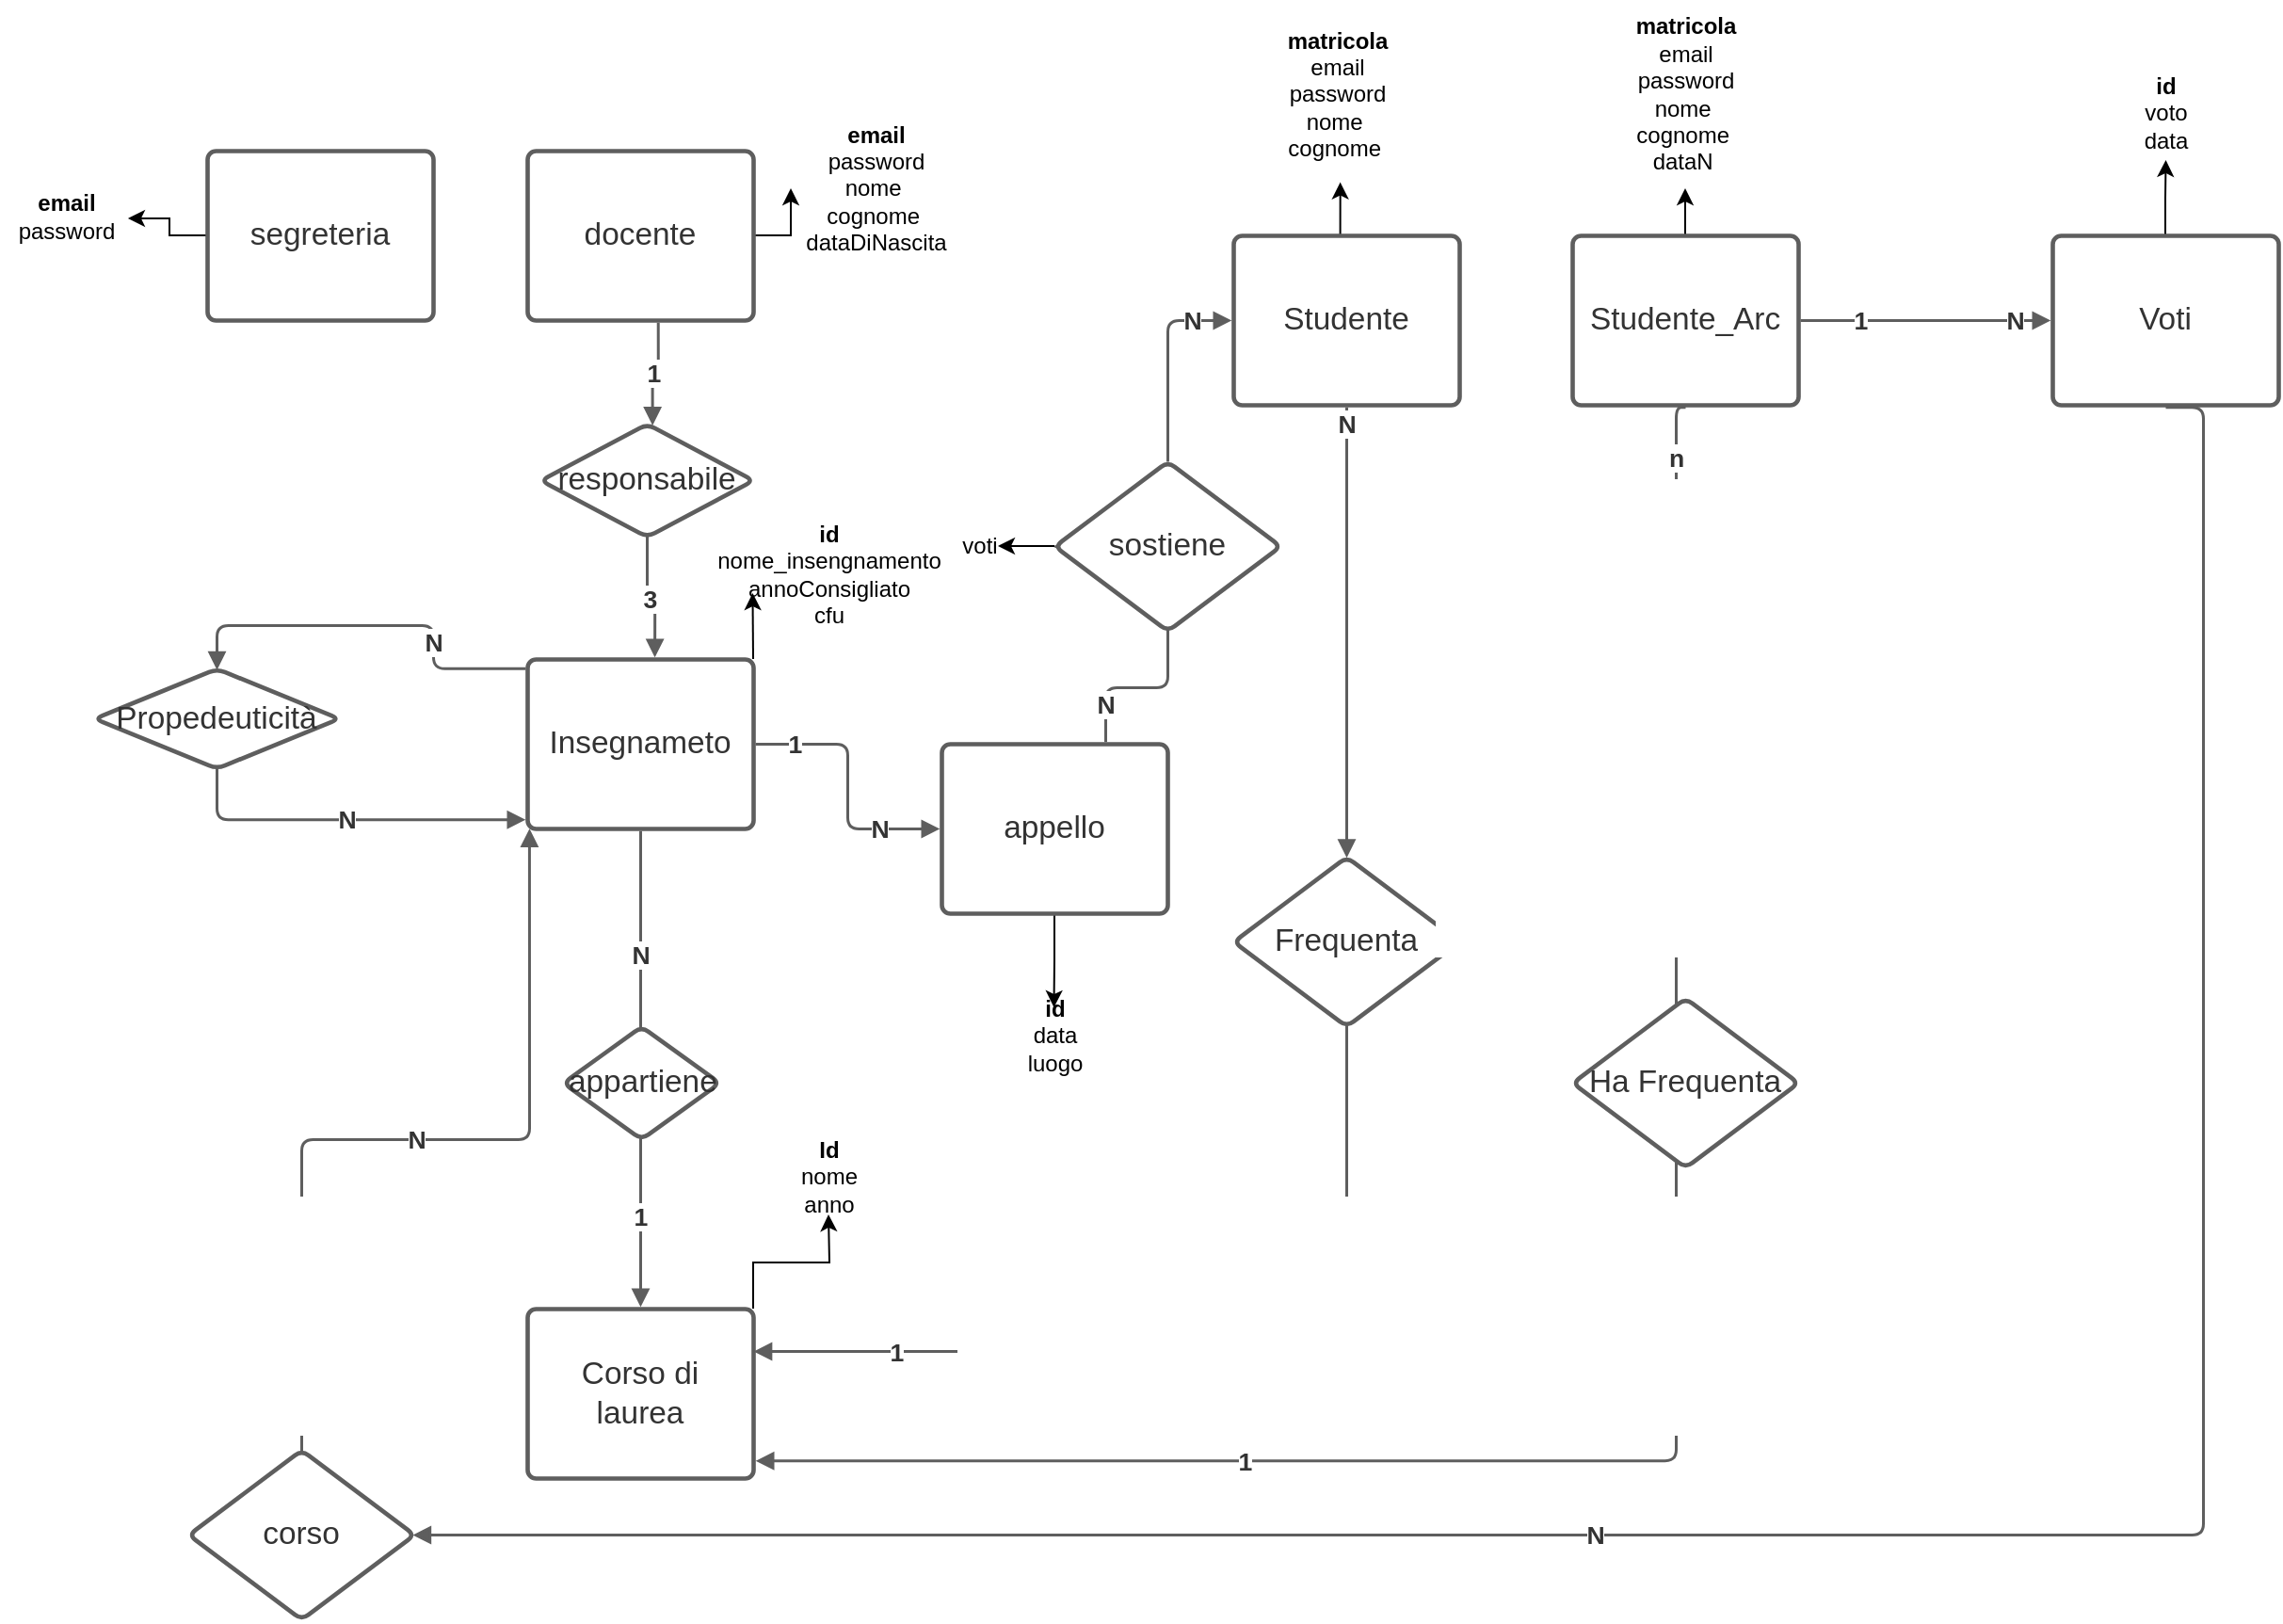 <mxfile version="21.5.0" type="github">
  <diagram name="Pagina-1" id="w800GUGEdYkLCCH2qPsL">
    <mxGraphModel dx="1434" dy="907" grid="1" gridSize="10" guides="1" tooltips="1" connect="1" arrows="1" fold="1" page="1" pageScale="1" pageWidth="827" pageHeight="1169" math="0" shadow="0">
      <root>
        <mxCell id="0" />
        <mxCell id="1" parent="0" />
        <mxCell id="9bhCN26Gut4c0zC6BwJP-162" value="" style="edgeStyle=orthogonalEdgeStyle;rounded=0;orthogonalLoop=1;jettySize=auto;html=1;entryX=0.971;entryY=0.525;entryDx=0;entryDy=0;entryPerimeter=0;" parent="1" source="9bhCN26Gut4c0zC6BwJP-110" target="9bhCN26Gut4c0zC6BwJP-164" edge="1">
          <mxGeometry relative="1" as="geometry" />
        </mxCell>
        <mxCell id="9bhCN26Gut4c0zC6BwJP-110" value="segreteria" style="html=1;overflow=block;blockSpacing=1;whiteSpace=wrap;fontSize=16.7;fontColor=#333333;spacing=9;strokeColor=#5e5e5e;strokeOpacity=100;rounded=1;absoluteArcSize=1;arcSize=9;strokeWidth=2.3;lucidId=B4OZR11qyAOo;" parent="1" vertex="1">
          <mxGeometry x="490" y="185" width="120" height="90" as="geometry" />
        </mxCell>
        <mxCell id="9bhCN26Gut4c0zC6BwJP-169" style="edgeStyle=orthogonalEdgeStyle;rounded=0;orthogonalLoop=1;jettySize=auto;html=1;exitX=1;exitY=0.5;exitDx=0;exitDy=0;" parent="1" source="9bhCN26Gut4c0zC6BwJP-111" target="9bhCN26Gut4c0zC6BwJP-166" edge="1">
          <mxGeometry relative="1" as="geometry" />
        </mxCell>
        <mxCell id="9bhCN26Gut4c0zC6BwJP-111" value="docente" style="html=1;overflow=block;blockSpacing=1;whiteSpace=wrap;fontSize=16.7;fontColor=#333333;spacing=9;strokeColor=#5e5e5e;strokeOpacity=100;rounded=1;absoluteArcSize=1;arcSize=9;strokeWidth=2.3;lucidId=B4OZd3HfxgaX;" parent="1" vertex="1">
          <mxGeometry x="660" y="185" width="120" height="90" as="geometry" />
        </mxCell>
        <mxCell id="9bhCN26Gut4c0zC6BwJP-171" style="edgeStyle=orthogonalEdgeStyle;rounded=0;orthogonalLoop=1;jettySize=auto;html=1;exitX=0.5;exitY=0;exitDx=0;exitDy=0;entryX=0.523;entryY=1.02;entryDx=0;entryDy=0;entryPerimeter=0;" parent="1" source="9bhCN26Gut4c0zC6BwJP-112" target="9bhCN26Gut4c0zC6BwJP-170" edge="1">
          <mxGeometry relative="1" as="geometry" />
        </mxCell>
        <mxCell id="9bhCN26Gut4c0zC6BwJP-112" value="Studente" style="html=1;overflow=block;blockSpacing=1;whiteSpace=wrap;fontSize=16.7;fontColor=#333333;spacing=9;strokeColor=#5e5e5e;strokeOpacity=100;rounded=1;absoluteArcSize=1;arcSize=9;strokeWidth=2.3;lucidId=B4OZTsSM7oOb;" parent="1" vertex="1">
          <mxGeometry x="1035" y="230" width="120" height="90" as="geometry" />
        </mxCell>
        <mxCell id="9bhCN26Gut4c0zC6BwJP-176" style="edgeStyle=orthogonalEdgeStyle;rounded=0;orthogonalLoop=1;jettySize=auto;html=1;exitX=1;exitY=0;exitDx=0;exitDy=0;" parent="1" source="9bhCN26Gut4c0zC6BwJP-113" edge="1">
          <mxGeometry relative="1" as="geometry">
            <mxPoint x="779.737" y="420" as="targetPoint" />
          </mxGeometry>
        </mxCell>
        <mxCell id="9bhCN26Gut4c0zC6BwJP-113" value="Insegnameto " style="html=1;overflow=block;blockSpacing=1;whiteSpace=wrap;fontSize=16.7;fontColor=#333333;spacing=9;strokeColor=#5e5e5e;strokeOpacity=100;rounded=1;absoluteArcSize=1;arcSize=9;strokeWidth=2.3;lucidId=B4OZQgIaofx8;" parent="1" vertex="1">
          <mxGeometry x="660" y="455" width="120" height="90" as="geometry" />
        </mxCell>
        <mxCell id="9bhCN26Gut4c0zC6BwJP-114" value="" style="html=1;jettySize=18;whiteSpace=wrap;fontSize=13;strokeColor=#5E5E5E;strokeWidth=1.5;rounded=1;arcSize=12;edgeStyle=orthogonalEdgeStyle;startArrow=none;endArrow=block;endFill=1;exitX=0.5;exitY=1.012;exitPerimeter=0;entryX=0.5;entryY=-0.012;entryPerimeter=0;lucidId=B4OZ.L3g1Uec;" parent="1" source="9bhCN26Gut4c0zC6BwJP-113" target="9bhCN26Gut4c0zC6BwJP-117" edge="1">
          <mxGeometry width="100" height="100" relative="1" as="geometry">
            <Array as="points" />
          </mxGeometry>
        </mxCell>
        <mxCell id="9bhCN26Gut4c0zC6BwJP-115" value="N" style="text;html=1;resizable=0;labelBackgroundColor=default;align=center;verticalAlign=middle;fontStyle=1;fontColor=#333333;fontSize=13.3;" parent="9bhCN26Gut4c0zC6BwJP-114" vertex="1">
          <mxGeometry x="-0.48" relative="1" as="geometry" />
        </mxCell>
        <mxCell id="9bhCN26Gut4c0zC6BwJP-116" value="1" style="text;html=1;resizable=0;labelBackgroundColor=default;align=center;verticalAlign=middle;fontStyle=1;fontColor=#333333;fontSize=13.3;" parent="9bhCN26Gut4c0zC6BwJP-114" vertex="1">
          <mxGeometry x="0.618" relative="1" as="geometry" />
        </mxCell>
        <mxCell id="9bhCN26Gut4c0zC6BwJP-180" style="edgeStyle=orthogonalEdgeStyle;rounded=0;orthogonalLoop=1;jettySize=auto;html=1;exitX=1;exitY=0;exitDx=0;exitDy=0;" parent="1" source="9bhCN26Gut4c0zC6BwJP-117" edge="1">
          <mxGeometry relative="1" as="geometry">
            <mxPoint x="820" y="750" as="targetPoint" />
          </mxGeometry>
        </mxCell>
        <mxCell id="9bhCN26Gut4c0zC6BwJP-117" value="Corso di laurea" style="html=1;overflow=block;blockSpacing=1;whiteSpace=wrap;fontSize=16.7;fontColor=#333333;spacing=9;strokeColor=#5e5e5e;strokeOpacity=100;rounded=1;absoluteArcSize=1;arcSize=9;strokeWidth=2.3;lucidId=B4OZn7ztnUw~;" parent="1" vertex="1">
          <mxGeometry x="660" y="800" width="120" height="90" as="geometry" />
        </mxCell>
        <mxCell id="9bhCN26Gut4c0zC6BwJP-118" value="" style="html=1;jettySize=18;whiteSpace=wrap;fontSize=13;strokeColor=#5E5E5E;strokeWidth=1.5;rounded=1;arcSize=12;edgeStyle=orthogonalEdgeStyle;startArrow=none;endArrow=block;endFill=1;exitX=0.5;exitY=1.012;exitPerimeter=0;entryX=0.5;entryY=0.004;entryPerimeter=0;lucidId=B4OZARVTIOwt;" parent="1" source="9bhCN26Gut4c0zC6BwJP-112" target="9bhCN26Gut4c0zC6BwJP-138" edge="1">
          <mxGeometry width="100" height="100" relative="1" as="geometry">
            <Array as="points" />
          </mxGeometry>
        </mxCell>
        <mxCell id="9bhCN26Gut4c0zC6BwJP-119" value="N" style="text;html=1;resizable=0;labelBackgroundColor=default;align=center;verticalAlign=middle;fontStyle=1;fontColor=#333333;fontSize=13.3;" parent="9bhCN26Gut4c0zC6BwJP-118" vertex="1">
          <mxGeometry x="-0.924" relative="1" as="geometry" />
        </mxCell>
        <mxCell id="9bhCN26Gut4c0zC6BwJP-120" value="" style="html=1;jettySize=18;whiteSpace=wrap;fontSize=13;strokeColor=#5E5E5E;strokeWidth=1.5;rounded=1;arcSize=12;edgeStyle=orthogonalEdgeStyle;startArrow=none;endArrow=block;endFill=1;exitX=0.5;exitY=0.996;exitPerimeter=0;lucidId=oHYZn_mRPhZ1;entryX=1;entryY=0.25;entryDx=0;entryDy=0;" parent="1" source="9bhCN26Gut4c0zC6BwJP-138" target="9bhCN26Gut4c0zC6BwJP-117" edge="1">
          <mxGeometry width="100" height="100" relative="1" as="geometry">
            <Array as="points" />
            <mxPoint x="830" y="740" as="targetPoint" />
          </mxGeometry>
        </mxCell>
        <mxCell id="9bhCN26Gut4c0zC6BwJP-121" value="1" style="text;html=1;resizable=0;labelBackgroundColor=default;align=center;verticalAlign=middle;fontStyle=1;fontColor=#333333;fontSize=13.3;" parent="9bhCN26Gut4c0zC6BwJP-120" vertex="1">
          <mxGeometry x="0.691" relative="1" as="geometry" />
        </mxCell>
        <mxCell id="9bhCN26Gut4c0zC6BwJP-178" style="edgeStyle=orthogonalEdgeStyle;rounded=0;orthogonalLoop=1;jettySize=auto;html=1;exitX=0.5;exitY=1;exitDx=0;exitDy=0;" parent="1" source="9bhCN26Gut4c0zC6BwJP-122" edge="1">
          <mxGeometry relative="1" as="geometry">
            <mxPoint x="939.737" y="640" as="targetPoint" />
          </mxGeometry>
        </mxCell>
        <mxCell id="9bhCN26Gut4c0zC6BwJP-122" value="appello" style="html=1;overflow=block;blockSpacing=1;whiteSpace=wrap;fontSize=16.7;fontColor=#333333;spacing=9;strokeColor=#5e5e5e;strokeOpacity=100;rounded=1;absoluteArcSize=1;arcSize=9;strokeWidth=2.3;lucidId=B4OZx7JARb07;" parent="1" vertex="1">
          <mxGeometry x="880" y="500" width="120" height="90" as="geometry" />
        </mxCell>
        <mxCell id="9bhCN26Gut4c0zC6BwJP-123" value="" style="html=1;jettySize=18;whiteSpace=wrap;fontSize=13;strokeColor=#5E5E5E;strokeWidth=1.5;rounded=1;arcSize=12;edgeStyle=orthogonalEdgeStyle;startArrow=none;endArrow=block;endFill=1;exitX=1.009;exitY=0.5;exitPerimeter=0;entryX=-0.009;entryY=0.5;entryPerimeter=0;lucidId=B4OZUzYcx_Ot;" parent="1" source="9bhCN26Gut4c0zC6BwJP-113" target="9bhCN26Gut4c0zC6BwJP-122" edge="1">
          <mxGeometry width="100" height="100" relative="1" as="geometry">
            <Array as="points" />
          </mxGeometry>
        </mxCell>
        <mxCell id="9bhCN26Gut4c0zC6BwJP-124" value="1" style="text;html=1;resizable=0;labelBackgroundColor=default;align=center;verticalAlign=middle;fontStyle=1;fontColor=#333333;fontSize=13.3;" parent="9bhCN26Gut4c0zC6BwJP-123" vertex="1">
          <mxGeometry x="-0.705" relative="1" as="geometry" />
        </mxCell>
        <mxCell id="9bhCN26Gut4c0zC6BwJP-125" value="N" style="text;html=1;resizable=0;labelBackgroundColor=default;align=center;verticalAlign=middle;fontStyle=1;fontColor=#333333;fontSize=13.3;" parent="9bhCN26Gut4c0zC6BwJP-123" vertex="1">
          <mxGeometry x="0.55" relative="1" as="geometry" />
        </mxCell>
        <mxCell id="9bhCN26Gut4c0zC6BwJP-126" value="" style="html=1;jettySize=18;whiteSpace=wrap;fontSize=13;strokeColor=#5E5E5E;strokeWidth=1.5;rounded=1;arcSize=12;edgeStyle=orthogonalEdgeStyle;startArrow=none;endArrow=block;endFill=1;exitX=0.5;exitY=0;entryX=-0.009;entryY=0.5;entryPerimeter=0;lucidId=B4OZ~z.QaxXQ;exitDx=0;exitDy=0;" parent="1" source="9bhCN26Gut4c0zC6BwJP-160" target="9bhCN26Gut4c0zC6BwJP-112" edge="1">
          <mxGeometry width="100" height="100" relative="1" as="geometry">
            <Array as="points">
              <mxPoint x="1000" y="275" />
            </Array>
          </mxGeometry>
        </mxCell>
        <mxCell id="9bhCN26Gut4c0zC6BwJP-127" value="N" style="text;html=1;resizable=0;labelBackgroundColor=default;align=center;verticalAlign=middle;fontStyle=1;fontColor=#333333;fontSize=13.3;" parent="9bhCN26Gut4c0zC6BwJP-126" vertex="1">
          <mxGeometry x="0.615" relative="1" as="geometry" />
        </mxCell>
        <mxCell id="9bhCN26Gut4c0zC6BwJP-128" value="responsabile" style="html=1;overflow=block;blockSpacing=1;whiteSpace=wrap;rhombus;fontSize=16.7;fontColor=#333333;spacing=3.8;strokeColor=#5e5e5e;strokeOpacity=100;rounded=1;absoluteArcSize=1;arcSize=9;strokeWidth=2.3;lucidId=R4OZEybF4Rif;" parent="1" vertex="1">
          <mxGeometry x="667" y="330" width="113" height="60" as="geometry" />
        </mxCell>
        <mxCell id="9bhCN26Gut4c0zC6BwJP-129" value="" style="html=1;jettySize=18;whiteSpace=wrap;fontSize=13;strokeColor=#5E5E5E;strokeWidth=1.5;rounded=1;arcSize=12;edgeStyle=orthogonalEdgeStyle;startArrow=none;endArrow=block;endFill=1;exitX=0.578;exitY=1.012;exitPerimeter=0;entryX=0.525;entryY=0.012;entryPerimeter=0;lucidId=94OZlLDKnTJo;" parent="1" source="9bhCN26Gut4c0zC6BwJP-111" target="9bhCN26Gut4c0zC6BwJP-128" edge="1">
          <mxGeometry width="100" height="100" relative="1" as="geometry">
            <Array as="points" />
          </mxGeometry>
        </mxCell>
        <mxCell id="9bhCN26Gut4c0zC6BwJP-130" value="1" style="text;html=1;resizable=0;labelBackgroundColor=default;align=center;verticalAlign=middle;fontStyle=1;fontColor=#333333;fontSize=13.3;" parent="9bhCN26Gut4c0zC6BwJP-129" vertex="1">
          <mxGeometry relative="1" as="geometry" />
        </mxCell>
        <mxCell id="9bhCN26Gut4c0zC6BwJP-131" value="" style="html=1;jettySize=18;whiteSpace=wrap;fontSize=13;strokeColor=#5E5E5E;strokeWidth=1.5;rounded=1;arcSize=12;edgeStyle=orthogonalEdgeStyle;startArrow=none;endArrow=block;endFill=1;exitX=0.5;exitY=0.992;exitPerimeter=0;entryX=0.563;entryY=-0.012;entryPerimeter=0;lucidId=_4OZeDb4.g6T;" parent="1" source="9bhCN26Gut4c0zC6BwJP-128" target="9bhCN26Gut4c0zC6BwJP-113" edge="1">
          <mxGeometry width="100" height="100" relative="1" as="geometry">
            <Array as="points" />
          </mxGeometry>
        </mxCell>
        <mxCell id="9bhCN26Gut4c0zC6BwJP-132" value="3" style="text;html=1;resizable=0;labelBackgroundColor=default;align=center;verticalAlign=middle;fontStyle=1;fontColor=#333333;fontSize=13.3;" parent="9bhCN26Gut4c0zC6BwJP-131" vertex="1">
          <mxGeometry relative="1" as="geometry" />
        </mxCell>
        <mxCell id="9bhCN26Gut4c0zC6BwJP-133" value="Propedeuticità" style="html=1;overflow=block;blockSpacing=1;whiteSpace=wrap;rhombus;fontSize=16.7;fontColor=#333333;spacing=3.8;strokeColor=#5e5e5e;strokeOpacity=100;rounded=1;absoluteArcSize=1;arcSize=9;strokeWidth=2.3;lucidId=iEYZwo-T4-ZH;" parent="1" vertex="1">
          <mxGeometry x="430" y="460" width="130" height="53" as="geometry" />
        </mxCell>
        <mxCell id="9bhCN26Gut4c0zC6BwJP-134" value="" style="html=1;jettySize=18;whiteSpace=wrap;fontSize=13;strokeColor=#5E5E5E;strokeWidth=1.5;rounded=1;arcSize=12;edgeStyle=orthogonalEdgeStyle;startArrow=none;endArrow=block;endFill=1;exitX=-0.009;exitY=0.054;exitPerimeter=0;entryX=0.5;entryY=0.011;entryPerimeter=0;lucidId=FEYZbTeTJsp9;" parent="1" source="9bhCN26Gut4c0zC6BwJP-113" target="9bhCN26Gut4c0zC6BwJP-133" edge="1">
          <mxGeometry width="100" height="100" relative="1" as="geometry">
            <Array as="points" />
          </mxGeometry>
        </mxCell>
        <mxCell id="9bhCN26Gut4c0zC6BwJP-135" value="N" style="text;html=1;resizable=0;labelBackgroundColor=default;align=center;verticalAlign=middle;fontStyle=1;fontColor=#333333;fontSize=13.3;" parent="9bhCN26Gut4c0zC6BwJP-134" vertex="1">
          <mxGeometry x="-0.396" relative="1" as="geometry" />
        </mxCell>
        <mxCell id="9bhCN26Gut4c0zC6BwJP-136" value="" style="html=1;jettySize=18;whiteSpace=wrap;fontSize=13.3;fontColor=#333333;fontStyle=1;strokeColor=#5E5E5E;strokeWidth=1.5;rounded=1;arcSize=12;edgeStyle=orthogonalEdgeStyle;startArrow=none;endArrow=block;endFill=1;exitX=0.5;exitY=0.989;exitPerimeter=0;entryX=-0.009;entryY=0.946;entryPerimeter=0;lucidId=LEYZEK._amQ8;" parent="1" source="9bhCN26Gut4c0zC6BwJP-133" target="9bhCN26Gut4c0zC6BwJP-113" edge="1">
          <mxGeometry width="100" height="100" relative="1" as="geometry">
            <Array as="points" />
          </mxGeometry>
        </mxCell>
        <mxCell id="9bhCN26Gut4c0zC6BwJP-137" value="N" style="text;html=1;resizable=0;labelBackgroundColor=default;align=center;verticalAlign=middle;fontStyle=1;fontColor=#333333;fontSize=13.3;" parent="9bhCN26Gut4c0zC6BwJP-136" vertex="1">
          <mxGeometry relative="1" as="geometry" />
        </mxCell>
        <mxCell id="9bhCN26Gut4c0zC6BwJP-138" value="Frequenta" style="html=1;overflow=block;blockSpacing=1;whiteSpace=wrap;rhombus;fontSize=16.7;fontColor=#333333;spacing=3.8;strokeColor=#5e5e5e;strokeOpacity=100;rounded=1;absoluteArcSize=1;arcSize=9;strokeWidth=2.3;lucidId=oHYZX1_Z4XjT;" parent="1" vertex="1">
          <mxGeometry x="1035" y="560" width="120" height="90" as="geometry" />
        </mxCell>
        <mxCell id="9bhCN26Gut4c0zC6BwJP-143" value="appartiene" style="html=1;overflow=block;blockSpacing=1;whiteSpace=wrap;rhombus;fontSize=16.7;fontColor=#333333;spacing=3.8;strokeColor=#5e5e5e;strokeOpacity=100;rounded=1;absoluteArcSize=1;arcSize=9;strokeWidth=2.3;lucidId=c~YZCZ.ngGNq;" parent="1" vertex="1">
          <mxGeometry x="679" y="650" width="83" height="60" as="geometry" />
        </mxCell>
        <mxCell id="9bhCN26Gut4c0zC6BwJP-173" style="edgeStyle=orthogonalEdgeStyle;rounded=0;orthogonalLoop=1;jettySize=auto;html=1;exitX=0.5;exitY=0;exitDx=0;exitDy=0;" parent="1" source="9bhCN26Gut4c0zC6BwJP-144" target="9bhCN26Gut4c0zC6BwJP-172" edge="1">
          <mxGeometry relative="1" as="geometry" />
        </mxCell>
        <mxCell id="9bhCN26Gut4c0zC6BwJP-144" value="Studente_Arc" style="html=1;overflow=block;blockSpacing=1;whiteSpace=wrap;fontSize=16.7;fontColor=#333333;spacing=9;strokeColor=#5e5e5e;strokeOpacity=100;rounded=1;absoluteArcSize=1;arcSize=9;strokeWidth=2.3;lucidId=5dZZgvOSPA.B;" parent="1" vertex="1">
          <mxGeometry x="1215" y="230" width="120" height="90" as="geometry" />
        </mxCell>
        <mxCell id="9bhCN26Gut4c0zC6BwJP-145" value="" style="html=1;jettySize=18;whiteSpace=wrap;fontSize=13;strokeColor=#5E5E5E;strokeWidth=1.5;rounded=1;arcSize=12;edgeStyle=orthogonalEdgeStyle;startArrow=none;endArrow=block;endFill=1;exitX=0.5;exitY=1.012;exitPerimeter=0;entryX=1.009;entryY=0.896;entryPerimeter=0;lucidId=xfZZUOoOEuDS;" parent="1" source="9bhCN26Gut4c0zC6BwJP-144" target="9bhCN26Gut4c0zC6BwJP-117" edge="1">
          <mxGeometry width="100" height="100" relative="1" as="geometry">
            <Array as="points">
              <mxPoint x="1270" y="321" />
              <mxPoint x="1270" y="881" />
            </Array>
          </mxGeometry>
        </mxCell>
        <mxCell id="9bhCN26Gut4c0zC6BwJP-146" value="1" style="text;html=1;resizable=0;labelBackgroundColor=default;align=center;verticalAlign=middle;fontStyle=1;fontColor=#333333;fontSize=13.3;" parent="9bhCN26Gut4c0zC6BwJP-145" vertex="1">
          <mxGeometry x="0.507" relative="1" as="geometry" />
        </mxCell>
        <mxCell id="9bhCN26Gut4c0zC6BwJP-147" value="n" style="text;html=1;resizable=0;labelBackgroundColor=default;align=center;verticalAlign=middle;fontStyle=1;fontColor=#333333;fontSize=13.3;" parent="9bhCN26Gut4c0zC6BwJP-145" vertex="1">
          <mxGeometry x="-0.939" relative="1" as="geometry" />
        </mxCell>
        <mxCell id="9bhCN26Gut4c0zC6BwJP-148" value="Ha Frequenta" style="html=1;overflow=block;blockSpacing=1;whiteSpace=wrap;rhombus;fontSize=16.7;fontColor=#333333;spacing=3.8;strokeColor=#5e5e5e;strokeOpacity=100;rounded=1;absoluteArcSize=1;arcSize=9;strokeWidth=2.3;lucidId=TfZZtY_4Y-ry;" parent="1" vertex="1">
          <mxGeometry x="1215" y="635" width="120" height="90" as="geometry" />
        </mxCell>
        <mxCell id="9bhCN26Gut4c0zC6BwJP-149" value="" style="html=1;jettySize=18;whiteSpace=wrap;fontSize=13;strokeColor=#5E5E5E;strokeWidth=1.5;rounded=1;arcSize=12;edgeStyle=orthogonalEdgeStyle;startArrow=none;endArrow=block;endFill=1;exitX=1.009;exitY=0.5;exitPerimeter=0;entryX=-0.009;entryY=0.5;entryPerimeter=0;lucidId=skZZ8j4ZDPYh;" parent="1" source="9bhCN26Gut4c0zC6BwJP-144" target="9bhCN26Gut4c0zC6BwJP-152" edge="1">
          <mxGeometry width="100" height="100" relative="1" as="geometry">
            <Array as="points" />
          </mxGeometry>
        </mxCell>
        <mxCell id="9bhCN26Gut4c0zC6BwJP-150" value="1" style="text;html=1;resizable=0;labelBackgroundColor=default;align=center;verticalAlign=middle;fontStyle=1;fontColor=#333333;fontSize=13.3;" parent="9bhCN26Gut4c0zC6BwJP-149" vertex="1">
          <mxGeometry x="-0.521" relative="1" as="geometry" />
        </mxCell>
        <mxCell id="9bhCN26Gut4c0zC6BwJP-151" value="N" style="text;html=1;resizable=0;labelBackgroundColor=default;align=center;verticalAlign=middle;fontStyle=1;fontColor=#333333;fontSize=13.3;" parent="9bhCN26Gut4c0zC6BwJP-149" vertex="1">
          <mxGeometry x="0.713" relative="1" as="geometry" />
        </mxCell>
        <mxCell id="9bhCN26Gut4c0zC6BwJP-182" style="edgeStyle=orthogonalEdgeStyle;rounded=0;orthogonalLoop=1;jettySize=auto;html=1;exitX=0.5;exitY=0;exitDx=0;exitDy=0;" parent="1" source="9bhCN26Gut4c0zC6BwJP-152" edge="1">
          <mxGeometry relative="1" as="geometry">
            <mxPoint x="1530.263" y="190" as="targetPoint" />
          </mxGeometry>
        </mxCell>
        <mxCell id="9bhCN26Gut4c0zC6BwJP-152" value="Voti" style="html=1;overflow=block;blockSpacing=1;whiteSpace=wrap;fontSize=16.7;fontColor=#333333;spacing=9;strokeColor=#5e5e5e;strokeOpacity=100;rounded=1;absoluteArcSize=1;arcSize=9;strokeWidth=2.3;lucidId=IkZZc8FUXFHt;" parent="1" vertex="1">
          <mxGeometry x="1470" y="230" width="120" height="90" as="geometry" />
        </mxCell>
        <mxCell id="9bhCN26Gut4c0zC6BwJP-153" value="" style="html=1;jettySize=18;whiteSpace=wrap;fontSize=13;strokeColor=#5E5E5E;strokeWidth=1.5;rounded=1;arcSize=12;edgeStyle=orthogonalEdgeStyle;startArrow=none;endArrow=block;endFill=1;exitX=0.5;exitY=1.012;exitPerimeter=0;entryX=0.991;entryY=0.5;entryPerimeter=0;lucidId=Bbj04BpzYJIC;" parent="1" source="9bhCN26Gut4c0zC6BwJP-152" target="9bhCN26Gut4c0zC6BwJP-155" edge="1">
          <mxGeometry width="100" height="100" relative="1" as="geometry">
            <Array as="points">
              <mxPoint x="1550" y="321" />
              <mxPoint x="1550" y="920" />
            </Array>
          </mxGeometry>
        </mxCell>
        <mxCell id="9bhCN26Gut4c0zC6BwJP-154" value="N" style="text;html=1;resizable=0;labelBackgroundColor=default;align=center;verticalAlign=middle;fontStyle=1;fontColor=#333333;fontSize=13.3;" parent="9bhCN26Gut4c0zC6BwJP-153" vertex="1">
          <mxGeometry x="0.2" relative="1" as="geometry" />
        </mxCell>
        <mxCell id="9bhCN26Gut4c0zC6BwJP-155" value="corso" style="html=1;overflow=block;blockSpacing=1;whiteSpace=wrap;rhombus;fontSize=16.7;fontColor=#333333;spacing=3.8;strokeColor=#5e5e5e;strokeOpacity=100;rounded=1;absoluteArcSize=1;arcSize=9;strokeWidth=2.3;lucidId=Cbj0WAT~JnRN;" parent="1" vertex="1">
          <mxGeometry x="480" y="875" width="120" height="90" as="geometry" />
        </mxCell>
        <mxCell id="9bhCN26Gut4c0zC6BwJP-156" value="" style="html=1;jettySize=18;whiteSpace=wrap;fontSize=13.3;fontColor=#333333;fontStyle=1;strokeColor=#5E5E5E;strokeWidth=1.5;rounded=1;arcSize=12;edgeStyle=orthogonalEdgeStyle;startArrow=none;endArrow=block;endFill=1;exitX=0.5;exitY=0.004;exitPerimeter=0;entryX=0.008;entryY=0.998;entryPerimeter=0;lucidId=Kbj07FkLkneO;" parent="1" source="9bhCN26Gut4c0zC6BwJP-155" target="9bhCN26Gut4c0zC6BwJP-113" edge="1">
          <mxGeometry width="100" height="100" relative="1" as="geometry">
            <Array as="points" />
          </mxGeometry>
        </mxCell>
        <mxCell id="9bhCN26Gut4c0zC6BwJP-157" value="N" style="text;html=1;resizable=0;labelBackgroundColor=default;align=center;verticalAlign=middle;fontStyle=1;fontColor=#333333;fontSize=13.3;" parent="9bhCN26Gut4c0zC6BwJP-156" vertex="1">
          <mxGeometry relative="1" as="geometry" />
        </mxCell>
        <mxCell id="9bhCN26Gut4c0zC6BwJP-158" value="" style="html=1;jettySize=18;whiteSpace=wrap;fontSize=13;strokeColor=#5E5E5E;strokeWidth=1.5;rounded=1;arcSize=12;edgeStyle=orthogonalEdgeStyle;startArrow=none;endArrow=block;endFill=1;exitX=0.725;exitY=-0.012;exitPerimeter=0;entryX=-0.009;entryY=0.5;entryPerimeter=0;lucidId=B4OZ~z.QaxXQ;" parent="1" source="9bhCN26Gut4c0zC6BwJP-122" target="9bhCN26Gut4c0zC6BwJP-160" edge="1">
          <mxGeometry width="100" height="100" relative="1" as="geometry">
            <Array as="points">
              <mxPoint x="967" y="470" />
              <mxPoint x="1000" y="470" />
              <mxPoint x="1000" y="395" />
            </Array>
            <mxPoint x="987" y="454" as="sourcePoint" />
            <mxPoint x="1034" y="275" as="targetPoint" />
          </mxGeometry>
        </mxCell>
        <mxCell id="9bhCN26Gut4c0zC6BwJP-159" value="N" style="text;html=1;resizable=0;labelBackgroundColor=default;align=center;verticalAlign=middle;fontStyle=1;fontColor=#333333;fontSize=13.3;" parent="9bhCN26Gut4c0zC6BwJP-158" vertex="1">
          <mxGeometry x="-0.791" relative="1" as="geometry" />
        </mxCell>
        <mxCell id="9bhCN26Gut4c0zC6BwJP-174" style="edgeStyle=orthogonalEdgeStyle;rounded=0;orthogonalLoop=1;jettySize=auto;html=1;exitX=0;exitY=0.5;exitDx=0;exitDy=0;" parent="1" source="9bhCN26Gut4c0zC6BwJP-160" edge="1">
          <mxGeometry relative="1" as="geometry">
            <mxPoint x="910" y="395.211" as="targetPoint" />
          </mxGeometry>
        </mxCell>
        <mxCell id="9bhCN26Gut4c0zC6BwJP-160" value="sostiene" style="html=1;overflow=block;blockSpacing=1;whiteSpace=wrap;rhombus;fontSize=16.7;fontColor=#333333;spacing=3.8;strokeColor=#5e5e5e;strokeOpacity=100;rounded=1;absoluteArcSize=1;arcSize=9;strokeWidth=2.3;lucidId=sKYZkQtYEGgU;" parent="1" vertex="1">
          <mxGeometry x="940" y="350" width="120" height="90" as="geometry" />
        </mxCell>
        <mxCell id="9bhCN26Gut4c0zC6BwJP-164" value="&lt;b&gt;email&lt;/b&gt;&lt;br&gt;password&lt;br&gt;" style="text;html=1;align=center;verticalAlign=middle;resizable=0;points=[];autosize=1;strokeColor=none;fillColor=none;" parent="1" vertex="1">
          <mxGeometry x="380" y="200" width="70" height="40" as="geometry" />
        </mxCell>
        <mxCell id="9bhCN26Gut4c0zC6BwJP-166" value="&lt;b&gt;email&lt;/b&gt;&lt;br&gt;password&lt;br&gt;nome&amp;nbsp;&lt;br&gt;cognome&amp;nbsp;&lt;br&gt;dataDiNascita" style="text;html=1;align=center;verticalAlign=middle;resizable=0;points=[];autosize=1;strokeColor=none;fillColor=none;" parent="1" vertex="1">
          <mxGeometry x="795" y="160" width="100" height="90" as="geometry" />
        </mxCell>
        <mxCell id="9bhCN26Gut4c0zC6BwJP-170" value="&lt;b&gt;matricola&lt;/b&gt;&lt;br&gt;email&lt;br&gt;password&lt;br&gt;nome&amp;nbsp;&lt;br&gt;cognome&amp;nbsp;" style="text;html=1;align=center;verticalAlign=middle;resizable=0;points=[];autosize=1;strokeColor=none;fillColor=none;" parent="1" vertex="1">
          <mxGeometry x="1050" y="110" width="80" height="90" as="geometry" />
        </mxCell>
        <mxCell id="9bhCN26Gut4c0zC6BwJP-172" value="&lt;b&gt;matricola&lt;/b&gt;&lt;br&gt;email&lt;br&gt;password&lt;br&gt;nome&amp;nbsp;&lt;br&gt;cognome&amp;nbsp;&lt;br&gt;dataN&amp;nbsp;" style="text;html=1;align=center;verticalAlign=middle;resizable=0;points=[];autosize=1;strokeColor=none;fillColor=none;" parent="1" vertex="1">
          <mxGeometry x="1235" y="105" width="80" height="100" as="geometry" />
        </mxCell>
        <mxCell id="9bhCN26Gut4c0zC6BwJP-175" value="voti" style="text;html=1;align=center;verticalAlign=middle;resizable=0;points=[];autosize=1;strokeColor=none;fillColor=none;" parent="1" vertex="1">
          <mxGeometry x="880" y="380" width="40" height="30" as="geometry" />
        </mxCell>
        <mxCell id="9bhCN26Gut4c0zC6BwJP-177" value="&lt;b&gt;id&lt;/b&gt;&lt;br&gt;nome_insengnamento&lt;br&gt;annoConsigliato&lt;br&gt;cfu" style="text;html=1;align=center;verticalAlign=middle;resizable=0;points=[];autosize=1;strokeColor=none;fillColor=none;" parent="1" vertex="1">
          <mxGeometry x="750" y="375" width="140" height="70" as="geometry" />
        </mxCell>
        <mxCell id="9bhCN26Gut4c0zC6BwJP-179" value="&lt;b&gt;id&lt;/b&gt;&lt;br&gt;data&lt;br&gt;luogo" style="text;html=1;align=center;verticalAlign=middle;resizable=0;points=[];autosize=1;strokeColor=none;fillColor=none;" parent="1" vertex="1">
          <mxGeometry x="915" y="625" width="50" height="60" as="geometry" />
        </mxCell>
        <mxCell id="9bhCN26Gut4c0zC6BwJP-181" value="&lt;b&gt;Id&lt;/b&gt;&lt;br&gt;nome&lt;br&gt;anno" style="text;html=1;align=center;verticalAlign=middle;resizable=0;points=[];autosize=1;strokeColor=none;fillColor=none;" parent="1" vertex="1">
          <mxGeometry x="795" y="700" width="50" height="60" as="geometry" />
        </mxCell>
        <mxCell id="9bhCN26Gut4c0zC6BwJP-183" value="&lt;b&gt;id&lt;/b&gt;&lt;br&gt;voto&lt;br&gt;data" style="text;html=1;align=center;verticalAlign=middle;resizable=0;points=[];autosize=1;strokeColor=none;fillColor=none;" parent="1" vertex="1">
          <mxGeometry x="1505" y="135" width="50" height="60" as="geometry" />
        </mxCell>
      </root>
    </mxGraphModel>
  </diagram>
</mxfile>
